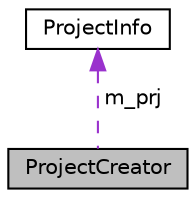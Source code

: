digraph "ProjectCreator"
{
 // LATEX_PDF_SIZE
  edge [fontname="Helvetica",fontsize="10",labelfontname="Helvetica",labelfontsize="10"];
  node [fontname="Helvetica",fontsize="10",shape=record];
  Node1 [label="ProjectCreator",height=0.2,width=0.4,color="black", fillcolor="grey75", style="filled", fontcolor="black",tooltip=" "];
  Node2 -> Node1 [dir="back",color="darkorchid3",fontsize="10",style="dashed",label=" m_prj" ,fontname="Helvetica"];
  Node2 [label="ProjectInfo",height=0.2,width=0.4,color="black", fillcolor="white", style="filled",URL="$struct_project_info.html",tooltip=" "];
}
